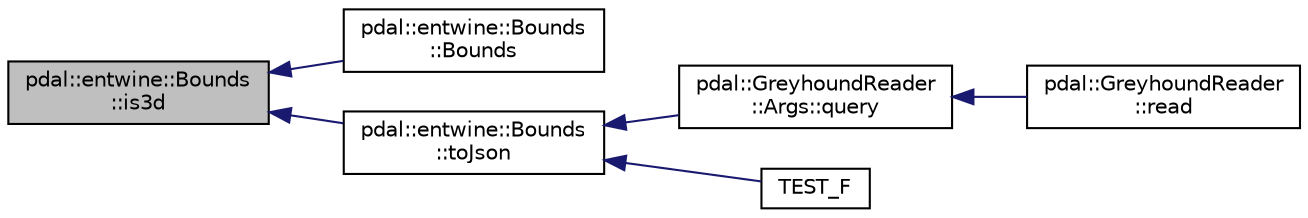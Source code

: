 digraph "pdal::entwine::Bounds::is3d"
{
  edge [fontname="Helvetica",fontsize="10",labelfontname="Helvetica",labelfontsize="10"];
  node [fontname="Helvetica",fontsize="10",shape=record];
  rankdir="LR";
  Node1 [label="pdal::entwine::Bounds\l::is3d",height=0.2,width=0.4,color="black", fillcolor="grey75", style="filled", fontcolor="black"];
  Node1 -> Node2 [dir="back",color="midnightblue",fontsize="10",style="solid",fontname="Helvetica"];
  Node2 [label="pdal::entwine::Bounds\l::Bounds",height=0.2,width=0.4,color="black", fillcolor="white", style="filled",URL="$classpdal_1_1entwine_1_1Bounds.html#a1629e8bfa754c2797fa57aa364298169"];
  Node1 -> Node3 [dir="back",color="midnightblue",fontsize="10",style="solid",fontname="Helvetica"];
  Node3 [label="pdal::entwine::Bounds\l::toJson",height=0.2,width=0.4,color="black", fillcolor="white", style="filled",URL="$classpdal_1_1entwine_1_1Bounds.html#a437bef78871baf1ae00be72175d6fd9e"];
  Node3 -> Node4 [dir="back",color="midnightblue",fontsize="10",style="solid",fontname="Helvetica"];
  Node4 [label="pdal::GreyhoundReader\l::Args::query",height=0.2,width=0.4,color="black", fillcolor="white", style="filled",URL="$structpdal_1_1GreyhoundReader_1_1Args.html#ae8f77bab552f0376f71b261ad08ca3d9"];
  Node4 -> Node5 [dir="back",color="midnightblue",fontsize="10",style="solid",fontname="Helvetica"];
  Node5 [label="pdal::GreyhoundReader\l::read",height=0.2,width=0.4,color="black", fillcolor="white", style="filled",URL="$classpdal_1_1GreyhoundReader.html#a80825b775f133a7d4af529c4a36298e6"];
  Node3 -> Node6 [dir="back",color="midnightblue",fontsize="10",style="solid",fontname="Helvetica"];
  Node6 [label="TEST_F",height=0.2,width=0.4,color="black", fillcolor="white", style="filled",URL="$GreyhoundReaderTest_8cpp.html#ab2c870e6c3202035d112e862deb8eb18"];
}
